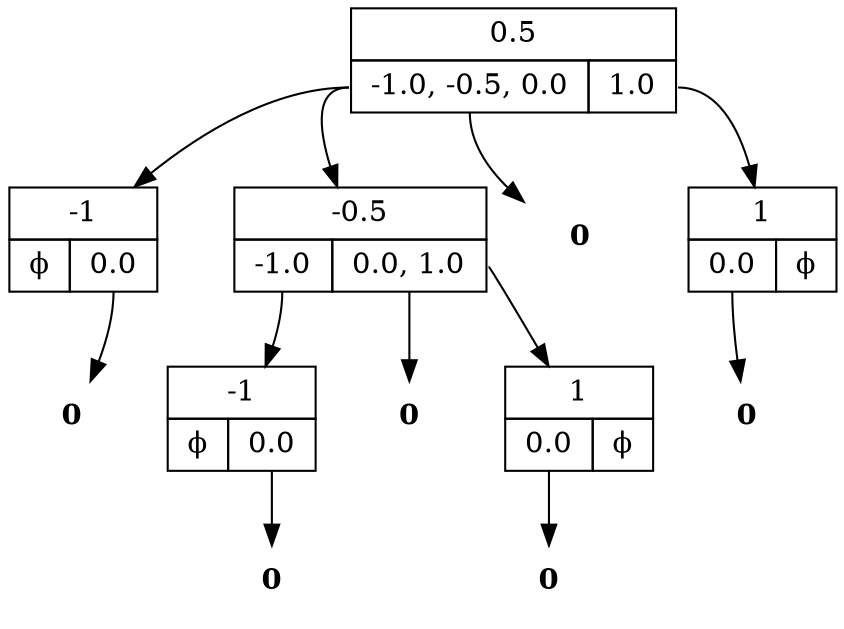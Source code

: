 digraph "0.5" {
   node_1 [shape=none,margin=0,label=
         <<TABLE BORDER="0" CELLBORDER="1" CELLSPACING="0" CELLPADDING="4">
         <TR><TD COLSPAN="2">0.5</TD></TR>
         <TR><TD PORT="L"> -1.0, -0.5, 0.0 </TD><TD PORT="R"> 1.0 </TD></TR>
         </TABLE>>
         ];
   node_1:L -> node_2;
   node_2 [shape=none,margin=0,label=
         <<TABLE BORDER="0" CELLBORDER="1" CELLSPACING="0" CELLPADDING="4">
         <TR><TD COLSPAN="2">-1</TD></TR>
         <TR><TD PORT="L"> ϕ </TD><TD PORT="R"> 0.0 </TD></TR>
         </TABLE>>
         ];
   node_2:R -> node_3;
   node_3 [shape=none,margin=0,label=<<B>0</B>>]
   node_1:L -> node_4;
   node_4 [shape=none,margin=0,label=
         <<TABLE BORDER="0" CELLBORDER="1" CELLSPACING="0" CELLPADDING="4">
         <TR><TD COLSPAN="2">-0.5</TD></TR>
         <TR><TD PORT="L"> -1.0 </TD><TD PORT="R"> 0.0, 1.0 </TD></TR>
         </TABLE>>
         ];
   node_4:L -> node_5;
   node_5 [shape=none,margin=0,label=
         <<TABLE BORDER="0" CELLBORDER="1" CELLSPACING="0" CELLPADDING="4">
         <TR><TD COLSPAN="2">-1</TD></TR>
         <TR><TD PORT="L"> ϕ </TD><TD PORT="R"> 0.0 </TD></TR>
         </TABLE>>
         ];
   node_5:R -> node_6;
   node_6 [shape=none,margin=0,label=<<B>0</B>>]
   node_4:R -> node_7;
   node_7 [shape=none,margin=0,label=<<B>0</B>>]
   node_4:R -> node_8;
   node_8 [shape=none,margin=0,label=
         <<TABLE BORDER="0" CELLBORDER="1" CELLSPACING="0" CELLPADDING="4">
         <TR><TD COLSPAN="2">1</TD></TR>
         <TR><TD PORT="L"> 0.0 </TD><TD PORT="R"> ϕ </TD></TR>
         </TABLE>>
         ];
   node_8:L -> node_9;
   node_9 [shape=none,margin=0,label=<<B>0</B>>]
   node_1:L -> node_10;
   node_10 [shape=none,margin=0,label=<<B>0</B>>]
   node_1:R -> node_11;
   node_11 [shape=none,margin=0,label=
         <<TABLE BORDER="0" CELLBORDER="1" CELLSPACING="0" CELLPADDING="4">
         <TR><TD COLSPAN="2">1</TD></TR>
         <TR><TD PORT="L"> 0.0 </TD><TD PORT="R"> ϕ </TD></TR>
         </TABLE>>
         ];
   node_11:L -> node_12;
   node_12 [shape=none,margin=0,label=<<B>0</B>>]
}

